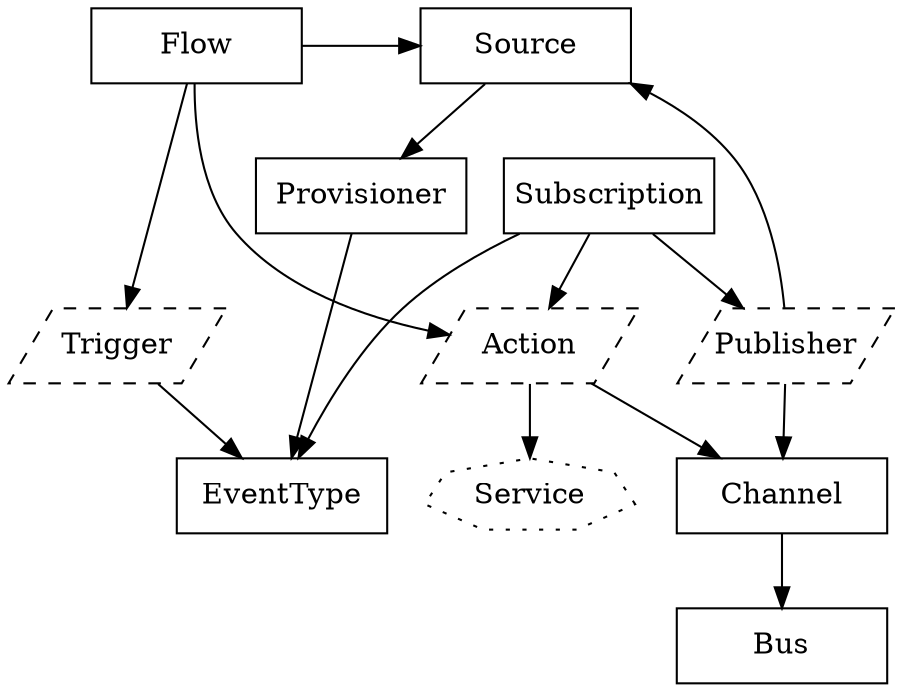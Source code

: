 // This is the overview graph for object refrences in the control plane.
//
// To reproduce the PNG, run the following:
// $ dot -Tpng overview-reference.dot -o overview-reference.png
//
digraph G {
  dir=TB; 
  node [shape=rectangle; width=1.4; height=.5; fixedsize=true;]

  subgraph cluster_A {
    Flow;
    Source;
  }

  Provisioner;
  EventType;

  Publisher [shape=parallelogram; style=dashed];
  Action [shape=parallelogram; style=dashed];
  Trigger [shape=parallelogram; style=dashed];

  Service [shape=septagon; style=dotted];

  Bus;
  Channel;
  Subscription;

  Provisioner -> EventType;
  Source -> Provisioner;
 
  Flow -> Source;
  Flow -> Trigger;
  Flow -> Action;

  Channel -> Bus;
 
  Subscription -> Publisher;
  Subscription -> Action;
  Subscription -> EventType;

  Trigger -> EventType; 

  Action -> Channel;
  Action -> Service;

  Publisher -> Source;
  Publisher -> Channel;

  // this is for ordering only.
  Source -> Subscription [style=invis];

  {rank=min; Source, Flow};
  {rank=same; Provisioner, Subscription};
  {rank=same; Publisher, Action, Trigger};

}
